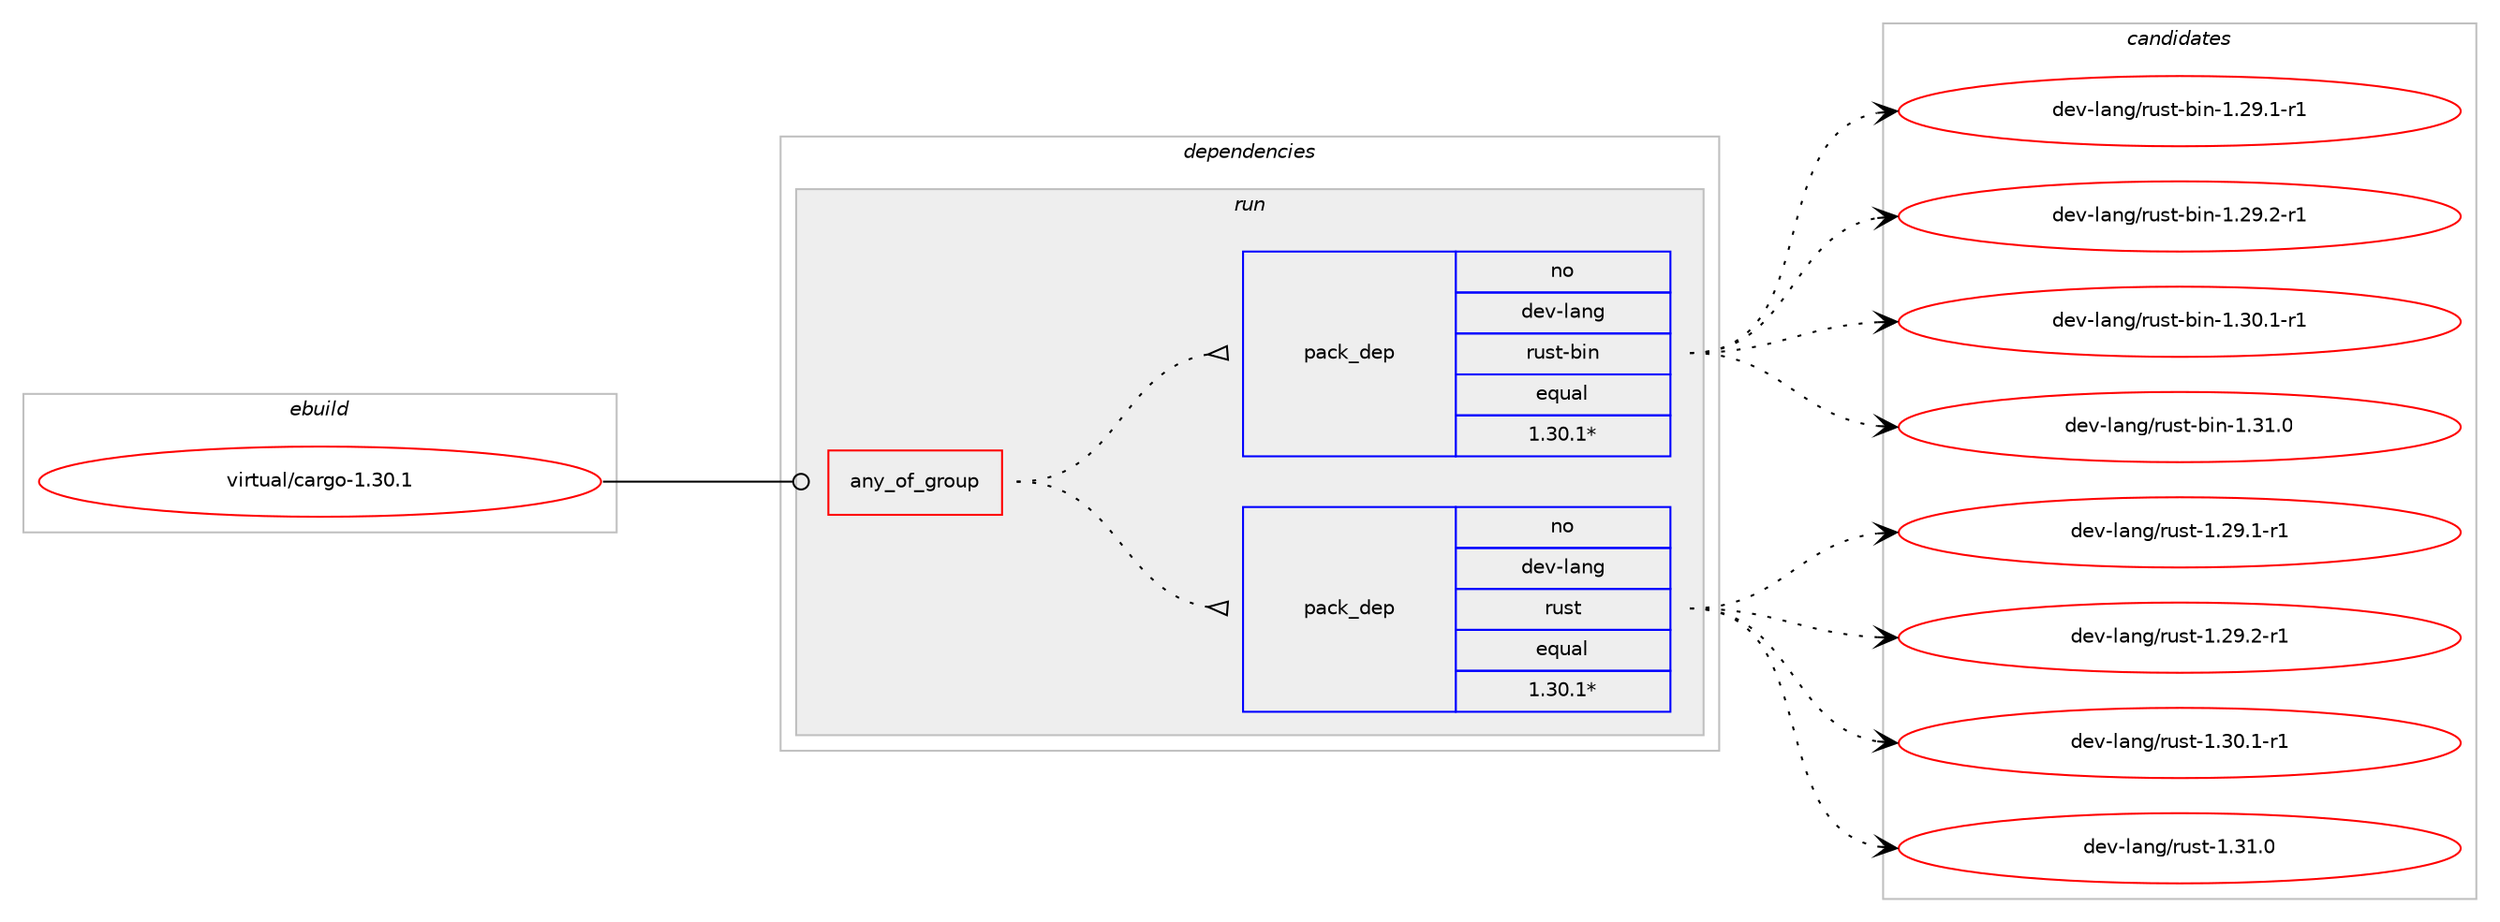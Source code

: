 digraph prolog {

# *************
# Graph options
# *************

newrank=true;
concentrate=true;
compound=true;
graph [rankdir=LR,fontname=Helvetica,fontsize=10,ranksep=1.5];#, ranksep=2.5, nodesep=0.2];
edge  [arrowhead=vee];
node  [fontname=Helvetica,fontsize=10];

# **********
# The ebuild
# **********

subgraph cluster_leftcol {
color=gray;
rank=same;
label=<<i>ebuild</i>>;
id [label="virtual/cargo-1.30.1", color=red, width=4, href="../virtual/cargo-1.30.1.svg"];
}

# ****************
# The dependencies
# ****************

subgraph cluster_midcol {
color=gray;
label=<<i>dependencies</i>>;
subgraph cluster_compile {
fillcolor="#eeeeee";
style=filled;
label=<<i>compile</i>>;
}
subgraph cluster_compileandrun {
fillcolor="#eeeeee";
style=filled;
label=<<i>compile and run</i>>;
}
subgraph cluster_run {
fillcolor="#eeeeee";
style=filled;
label=<<i>run</i>>;
subgraph any149 {
dependency7576 [label=<<TABLE BORDER="0" CELLBORDER="1" CELLSPACING="0" CELLPADDING="4"><TR><TD CELLPADDING="10">any_of_group</TD></TR></TABLE>>, shape=none, color=red];subgraph pack6337 {
dependency7577 [label=<<TABLE BORDER="0" CELLBORDER="1" CELLSPACING="0" CELLPADDING="4" WIDTH="220"><TR><TD ROWSPAN="6" CELLPADDING="30">pack_dep</TD></TR><TR><TD WIDTH="110">no</TD></TR><TR><TD>dev-lang</TD></TR><TR><TD>rust</TD></TR><TR><TD>equal</TD></TR><TR><TD>1.30.1*</TD></TR></TABLE>>, shape=none, color=blue];
}
dependency7576:e -> dependency7577:w [weight=20,style="dotted",arrowhead="oinv"];
subgraph pack6338 {
dependency7578 [label=<<TABLE BORDER="0" CELLBORDER="1" CELLSPACING="0" CELLPADDING="4" WIDTH="220"><TR><TD ROWSPAN="6" CELLPADDING="30">pack_dep</TD></TR><TR><TD WIDTH="110">no</TD></TR><TR><TD>dev-lang</TD></TR><TR><TD>rust-bin</TD></TR><TR><TD>equal</TD></TR><TR><TD>1.30.1*</TD></TR></TABLE>>, shape=none, color=blue];
}
dependency7576:e -> dependency7578:w [weight=20,style="dotted",arrowhead="oinv"];
}
id:e -> dependency7576:w [weight=20,style="solid",arrowhead="odot"];
}
}

# **************
# The candidates
# **************

subgraph cluster_choices {
rank=same;
color=gray;
label=<<i>candidates</i>>;

subgraph choice6337 {
color=black;
nodesep=1;
choice100101118451089711010347114117115116454946505746494511449 [label="dev-lang/rust-1.29.1-r1", color=red, width=4,href="../dev-lang/rust-1.29.1-r1.svg"];
choice100101118451089711010347114117115116454946505746504511449 [label="dev-lang/rust-1.29.2-r1", color=red, width=4,href="../dev-lang/rust-1.29.2-r1.svg"];
choice100101118451089711010347114117115116454946514846494511449 [label="dev-lang/rust-1.30.1-r1", color=red, width=4,href="../dev-lang/rust-1.30.1-r1.svg"];
choice10010111845108971101034711411711511645494651494648 [label="dev-lang/rust-1.31.0", color=red, width=4,href="../dev-lang/rust-1.31.0.svg"];
dependency7577:e -> choice100101118451089711010347114117115116454946505746494511449:w [style=dotted,weight="100"];
dependency7577:e -> choice100101118451089711010347114117115116454946505746504511449:w [style=dotted,weight="100"];
dependency7577:e -> choice100101118451089711010347114117115116454946514846494511449:w [style=dotted,weight="100"];
dependency7577:e -> choice10010111845108971101034711411711511645494651494648:w [style=dotted,weight="100"];
}
subgraph choice6338 {
color=black;
nodesep=1;
choice1001011184510897110103471141171151164598105110454946505746494511449 [label="dev-lang/rust-bin-1.29.1-r1", color=red, width=4,href="../dev-lang/rust-bin-1.29.1-r1.svg"];
choice1001011184510897110103471141171151164598105110454946505746504511449 [label="dev-lang/rust-bin-1.29.2-r1", color=red, width=4,href="../dev-lang/rust-bin-1.29.2-r1.svg"];
choice1001011184510897110103471141171151164598105110454946514846494511449 [label="dev-lang/rust-bin-1.30.1-r1", color=red, width=4,href="../dev-lang/rust-bin-1.30.1-r1.svg"];
choice100101118451089711010347114117115116459810511045494651494648 [label="dev-lang/rust-bin-1.31.0", color=red, width=4,href="../dev-lang/rust-bin-1.31.0.svg"];
dependency7578:e -> choice1001011184510897110103471141171151164598105110454946505746494511449:w [style=dotted,weight="100"];
dependency7578:e -> choice1001011184510897110103471141171151164598105110454946505746504511449:w [style=dotted,weight="100"];
dependency7578:e -> choice1001011184510897110103471141171151164598105110454946514846494511449:w [style=dotted,weight="100"];
dependency7578:e -> choice100101118451089711010347114117115116459810511045494651494648:w [style=dotted,weight="100"];
}
}

}
